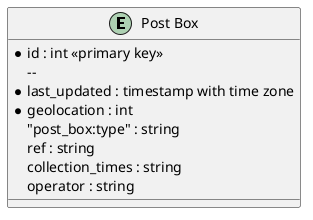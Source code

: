 @startuml


entity "Post Box" as amenity=post_box {

  *id : int <<primary key>>
  --
  *last_updated : timestamp with time zone
  *geolocation : int
 "post_box:type" : string
  ref : string
  collection_times : string
  operator : string
}

@enduml
